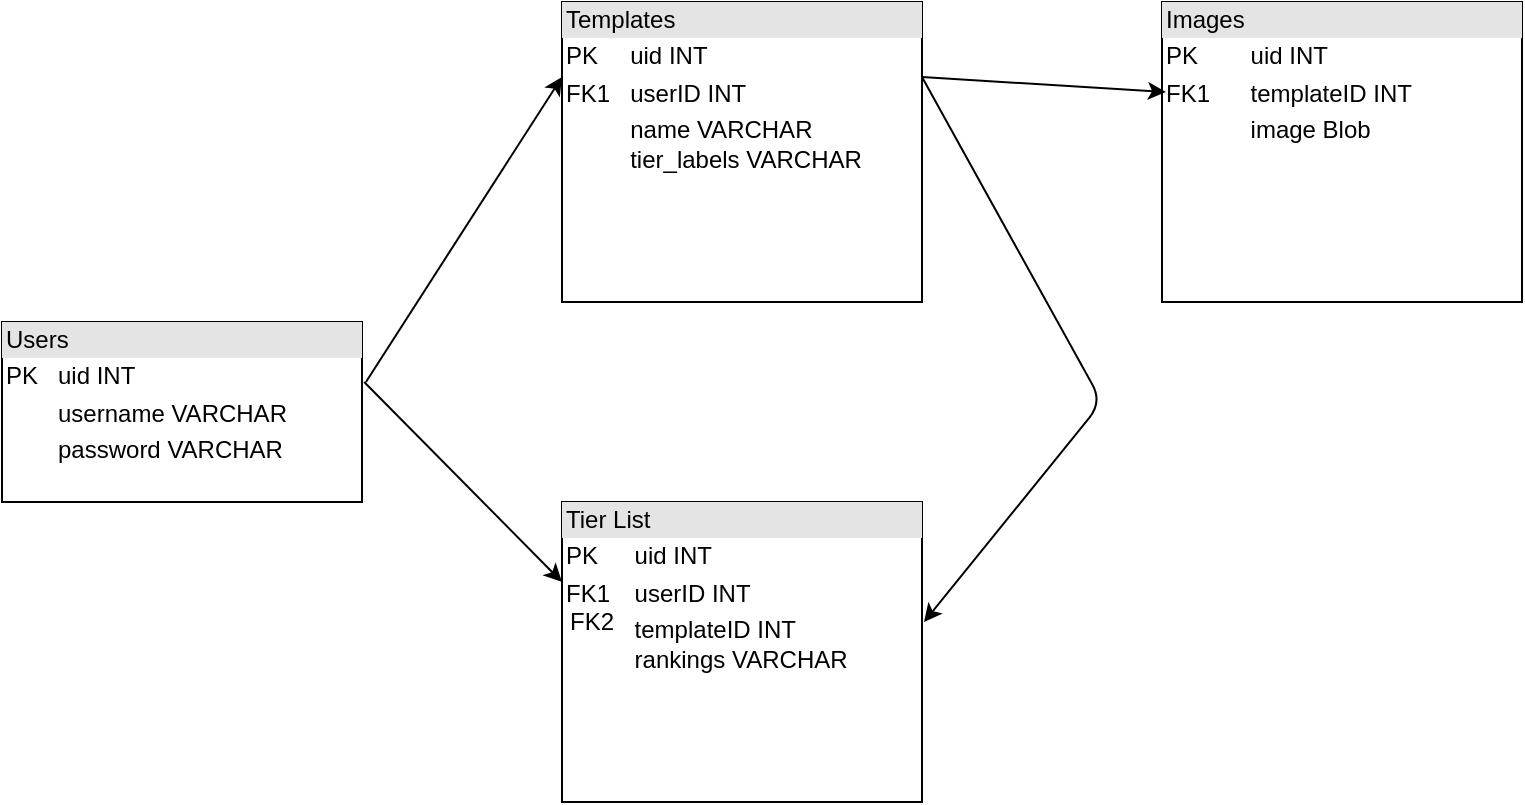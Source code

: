 <mxfile version="14.4.3" type="device"><diagram id="84fpVRqwYCAJjK3_y36m" name="Page-1"><mxGraphModel dx="1086" dy="966" grid="1" gridSize="10" guides="1" tooltips="1" connect="1" arrows="1" fold="1" page="1" pageScale="1" pageWidth="2000" pageHeight="2400" math="0" shadow="0"><root><mxCell id="0"/><mxCell id="1" parent="0"/><mxCell id="CSGcw5CXCQpRAkD862kC-5" value="&lt;div style=&quot;box-sizing: border-box ; width: 100% ; background: #e4e4e4 ; padding: 2px&quot;&gt;Users&lt;/div&gt;&lt;table style=&quot;width: 100% ; font-size: 1em&quot; cellpadding=&quot;2&quot; cellspacing=&quot;0&quot;&gt;&lt;tbody&gt;&lt;tr&gt;&lt;td&gt;PK&lt;/td&gt;&lt;td&gt;uid INT&lt;/td&gt;&lt;/tr&gt;&lt;tr&gt;&lt;td&gt;&lt;br&gt;&lt;/td&gt;&lt;td&gt;username VARCHAR&lt;/td&gt;&lt;/tr&gt;&lt;tr&gt;&lt;td&gt;&lt;/td&gt;&lt;td&gt;password VARCHAR&lt;/td&gt;&lt;/tr&gt;&lt;/tbody&gt;&lt;/table&gt;" style="verticalAlign=top;align=left;overflow=fill;html=1;" vertex="1" parent="1"><mxGeometry x="30" y="270" width="180" height="90" as="geometry"/></mxCell><mxCell id="CSGcw5CXCQpRAkD862kC-6" value="&lt;div style=&quot;box-sizing: border-box ; width: 100% ; background: #e4e4e4 ; padding: 2px&quot;&gt;Templates&lt;/div&gt;&lt;table style=&quot;width: 100% ; font-size: 1em&quot; cellpadding=&quot;2&quot; cellspacing=&quot;0&quot;&gt;&lt;tbody&gt;&lt;tr&gt;&lt;td&gt;PK&lt;/td&gt;&lt;td&gt;uid INT&lt;/td&gt;&lt;/tr&gt;&lt;tr&gt;&lt;td&gt;FK1&lt;/td&gt;&lt;td&gt;userID INT&lt;/td&gt;&lt;/tr&gt;&lt;tr&gt;&lt;td&gt;&lt;br&gt;&lt;/td&gt;&lt;td&gt;name VARCHAR&lt;br&gt;tier_labels VARCHAR&lt;br&gt;&lt;br&gt;&lt;/td&gt;&lt;/tr&gt;&lt;/tbody&gt;&lt;/table&gt;" style="verticalAlign=top;align=left;overflow=fill;html=1;" vertex="1" parent="1"><mxGeometry x="310" y="110" width="180" height="150" as="geometry"/></mxCell><mxCell id="CSGcw5CXCQpRAkD862kC-7" value="&lt;div style=&quot;box-sizing: border-box ; width: 100% ; background: #e4e4e4 ; padding: 2px&quot;&gt;Images&lt;/div&gt;&lt;table style=&quot;width: 100% ; font-size: 1em&quot; cellpadding=&quot;2&quot; cellspacing=&quot;0&quot;&gt;&lt;tbody&gt;&lt;tr&gt;&lt;td&gt;PK&lt;/td&gt;&lt;td&gt;uid INT&lt;/td&gt;&lt;/tr&gt;&lt;tr&gt;&lt;td&gt;FK1&lt;/td&gt;&lt;td&gt;templateID INT&lt;/td&gt;&lt;/tr&gt;&lt;tr&gt;&lt;td&gt;&lt;br&gt;&lt;/td&gt;&lt;td&gt;image Blob&lt;br&gt;&lt;br&gt;&lt;br&gt;&lt;/td&gt;&lt;/tr&gt;&lt;/tbody&gt;&lt;/table&gt;" style="verticalAlign=top;align=left;overflow=fill;html=1;" vertex="1" parent="1"><mxGeometry x="610" y="110" width="180" height="150" as="geometry"/></mxCell><mxCell id="CSGcw5CXCQpRAkD862kC-12" value="" style="group" vertex="1" connectable="0" parent="1"><mxGeometry x="303" y="360" width="187" height="150" as="geometry"/></mxCell><mxCell id="CSGcw5CXCQpRAkD862kC-9" value="&lt;div style=&quot;box-sizing: border-box ; width: 100% ; background: #e4e4e4 ; padding: 2px&quot;&gt;Tier List&lt;/div&gt;&lt;table style=&quot;width: 100% ; font-size: 1em&quot; cellpadding=&quot;2&quot; cellspacing=&quot;0&quot;&gt;&lt;tbody&gt;&lt;tr&gt;&lt;td&gt;PK&lt;/td&gt;&lt;td&gt;uid INT&lt;/td&gt;&lt;/tr&gt;&lt;tr&gt;&lt;td&gt;FK1&lt;/td&gt;&lt;td&gt;userID INT&lt;/td&gt;&lt;/tr&gt;&lt;tr&gt;&lt;td&gt;&lt;/td&gt;&lt;td&gt;templateID INT&lt;br&gt;rankings VARCHAR&lt;/td&gt;&lt;/tr&gt;&lt;/tbody&gt;&lt;/table&gt;" style="verticalAlign=top;align=left;overflow=fill;html=1;" vertex="1" parent="CSGcw5CXCQpRAkD862kC-12"><mxGeometry x="7" width="180" height="150" as="geometry"/></mxCell><mxCell id="CSGcw5CXCQpRAkD862kC-10" value="FK2" style="text;html=1;strokeColor=none;fillColor=none;align=center;verticalAlign=middle;whiteSpace=wrap;rounded=0;" vertex="1" parent="CSGcw5CXCQpRAkD862kC-12"><mxGeometry x="7" y="50" width="30" height="20" as="geometry"/></mxCell><mxCell id="CSGcw5CXCQpRAkD862kC-19" value="" style="endArrow=classic;html=1;exitX=1.011;exitY=0.333;exitDx=0;exitDy=0;exitPerimeter=0;entryX=0;entryY=0.25;entryDx=0;entryDy=0;" edge="1" parent="1" source="CSGcw5CXCQpRAkD862kC-5" target="CSGcw5CXCQpRAkD862kC-6"><mxGeometry width="50" height="50" relative="1" as="geometry"><mxPoint x="250" y="310" as="sourcePoint"/><mxPoint x="300" y="260" as="targetPoint"/></mxGeometry></mxCell><mxCell id="CSGcw5CXCQpRAkD862kC-20" value="" style="endArrow=classic;html=1;exitX=1.006;exitY=0.333;exitDx=0;exitDy=0;exitPerimeter=0;" edge="1" parent="1" source="CSGcw5CXCQpRAkD862kC-5"><mxGeometry width="50" height="50" relative="1" as="geometry"><mxPoint x="270" y="310" as="sourcePoint"/><mxPoint x="310" y="400" as="targetPoint"/></mxGeometry></mxCell><mxCell id="CSGcw5CXCQpRAkD862kC-24" value="" style="endArrow=classic;html=1;exitX=1;exitY=0.25;exitDx=0;exitDy=0;" edge="1" parent="1" source="CSGcw5CXCQpRAkD862kC-6"><mxGeometry width="50" height="50" relative="1" as="geometry"><mxPoint x="530" y="119" as="sourcePoint"/><mxPoint x="491" y="420" as="targetPoint"/><Array as="points"><mxPoint x="580" y="310"/></Array></mxGeometry></mxCell><mxCell id="CSGcw5CXCQpRAkD862kC-25" value="" style="endArrow=classic;html=1;entryX=0.011;entryY=0.3;entryDx=0;entryDy=0;exitX=1;exitY=0.25;exitDx=0;exitDy=0;entryPerimeter=0;" edge="1" parent="1" source="CSGcw5CXCQpRAkD862kC-6" target="CSGcw5CXCQpRAkD862kC-7"><mxGeometry width="50" height="50" relative="1" as="geometry"><mxPoint x="560" y="90" as="sourcePoint"/><mxPoint x="610" y="40" as="targetPoint"/></mxGeometry></mxCell></root></mxGraphModel></diagram></mxfile>